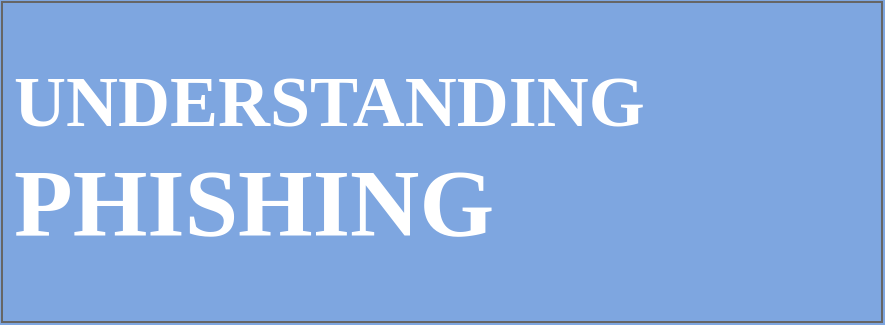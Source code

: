 <mxfile version="24.9.3">
  <diagram name="Page-1" id="_Q6k9-e8jTG_hFMja8Xd">
    <mxGraphModel dx="794" dy="459" grid="1" gridSize="10" guides="1" tooltips="1" connect="1" arrows="1" fold="1" page="1" pageScale="1" pageWidth="827" pageHeight="1169" background="#7EA6E0" math="0" shadow="0">
      <root>
        <mxCell id="0" />
        <mxCell id="1" parent="0" />
        <mxCell id="jzVMWMqFPs0V1BayAisF-1" value="&lt;b style=&quot;&quot;&gt;&lt;font color=&quot;#ffffff&quot; face=&quot;Comic Sans MS&quot; style=&quot;font-size: 36px;&quot;&gt;UNDERSTANDING&lt;/font&gt;&lt;/b&gt;&lt;div&gt;&lt;b style=&quot;&quot;&gt;&lt;font color=&quot;#ffffff&quot; face=&quot;Comic Sans MS&quot; style=&quot;font-size: 48px;&quot;&gt;PHISHING&lt;/font&gt;&lt;/b&gt;&lt;/div&gt;" style="strokeWidth=1;shadow=0;dashed=0;align=center;html=1;shape=mxgraph.mockup.text.textBox;fontColor=#666666;align=left;fontSize=17;spacingLeft=4;spacingTop=-3;whiteSpace=wrap;strokeColor=#666666;mainText=;fillColor=#7EA6E0;" vertex="1" parent="1">
          <mxGeometry x="240" y="40" width="440" height="160" as="geometry" />
        </mxCell>
      </root>
    </mxGraphModel>
  </diagram>
</mxfile>
